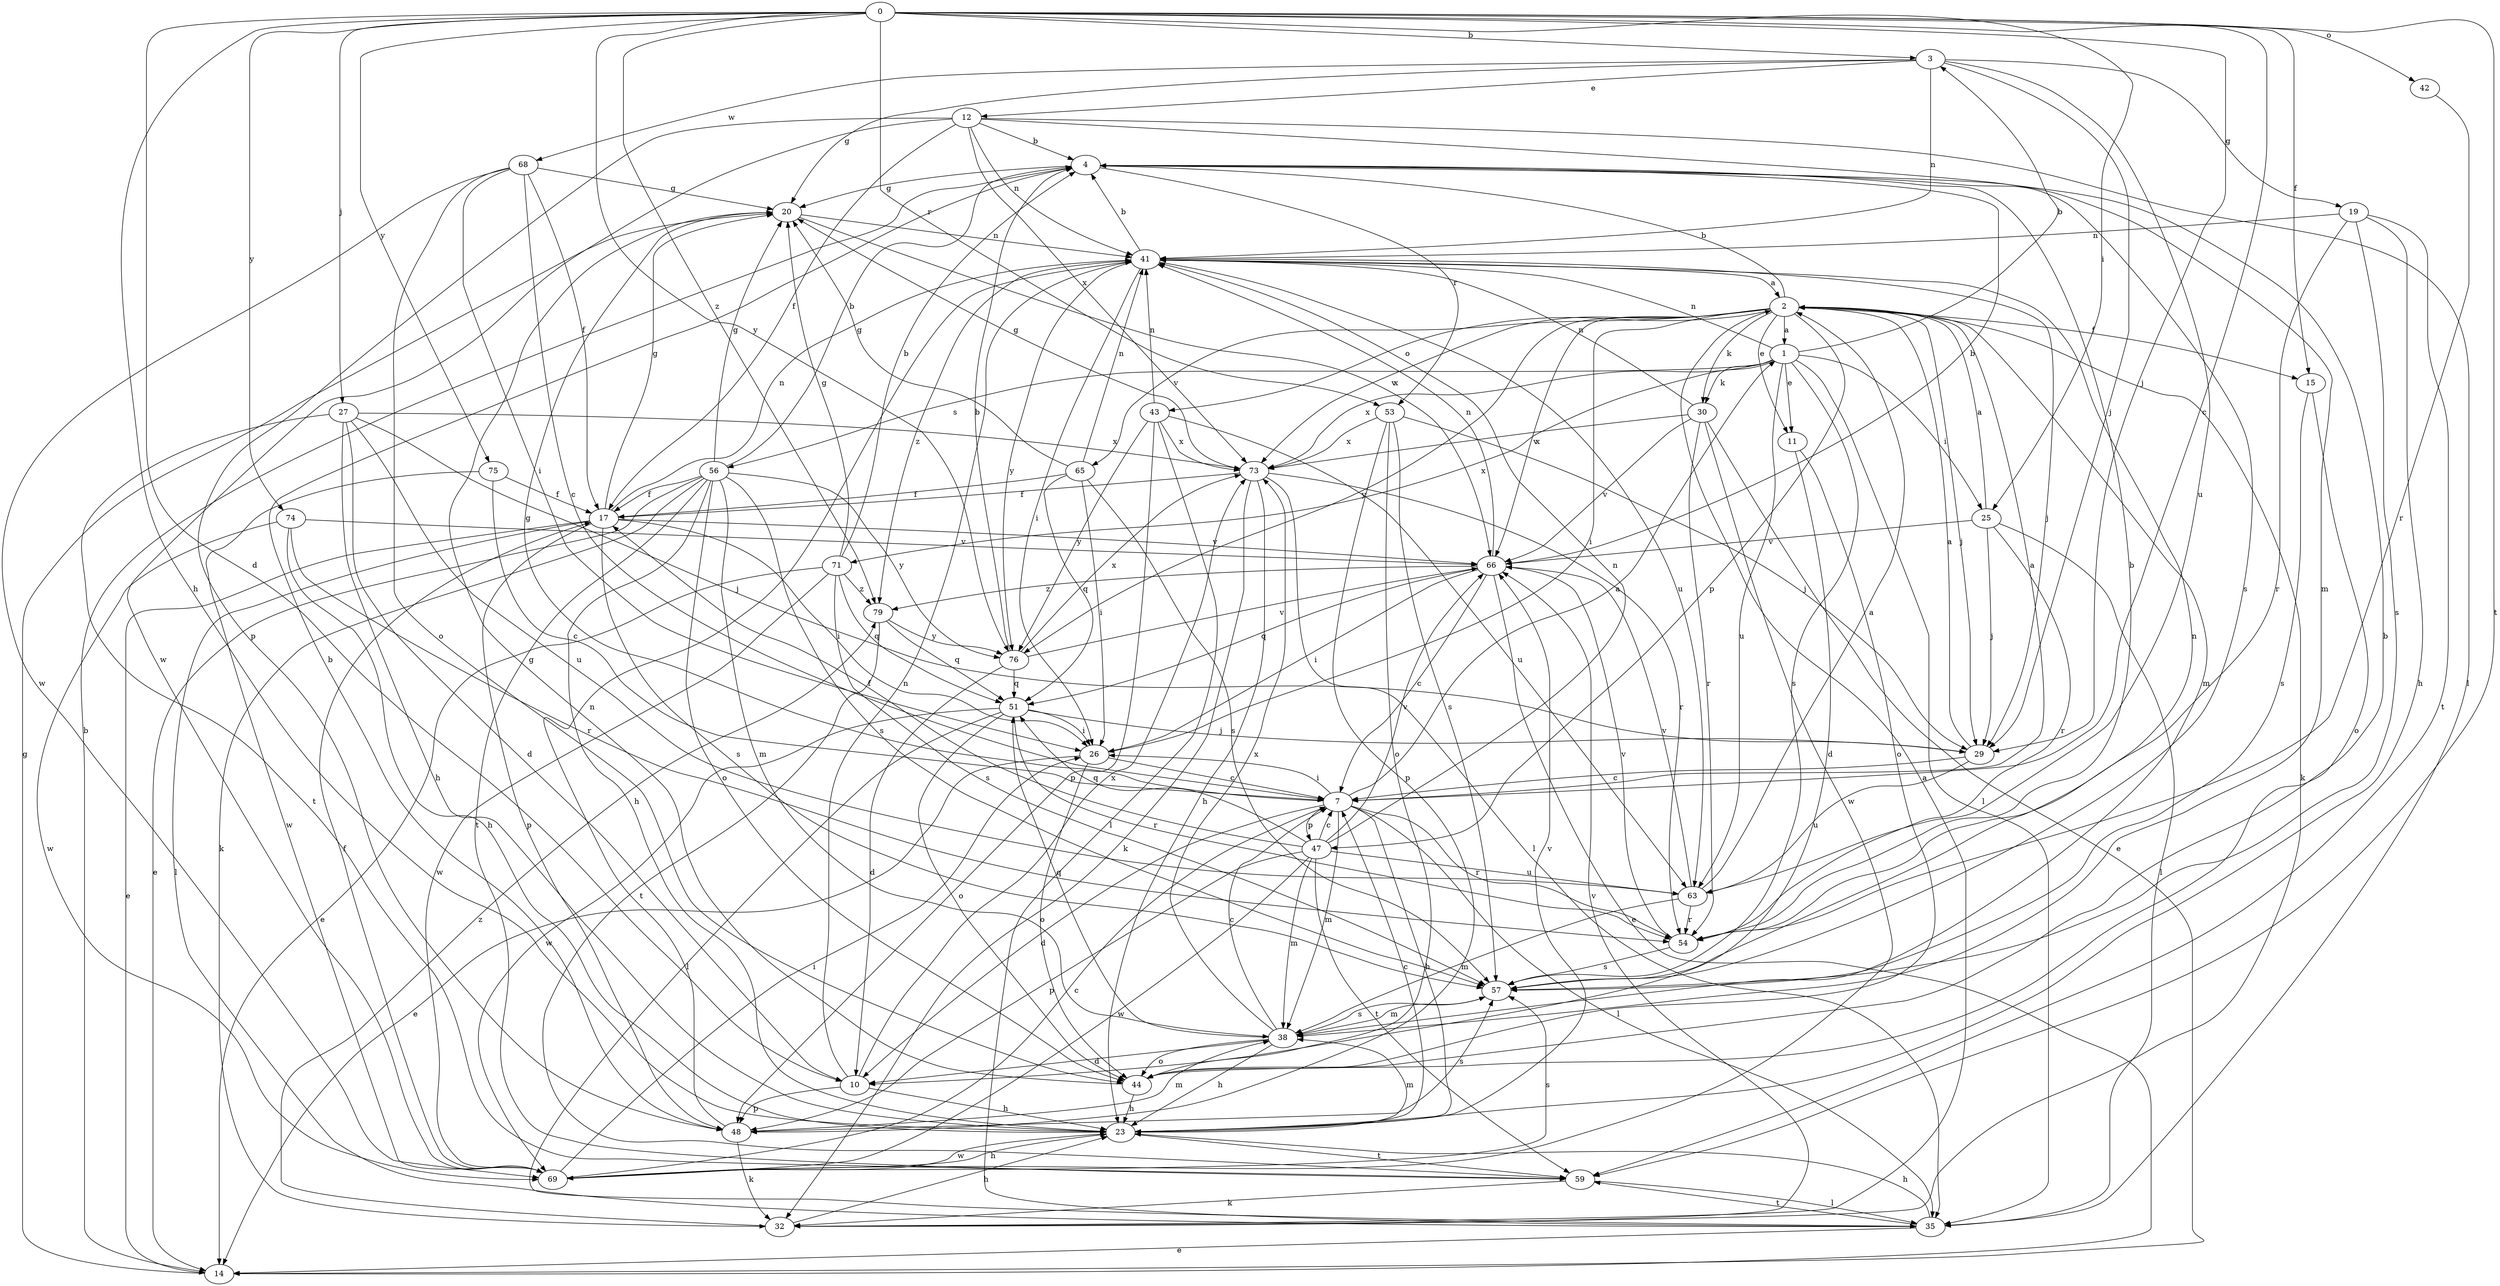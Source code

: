 strict digraph  {
0;
1;
2;
3;
4;
7;
10;
11;
12;
14;
15;
17;
19;
20;
23;
25;
26;
27;
29;
30;
32;
35;
38;
41;
42;
43;
44;
47;
48;
51;
53;
54;
56;
57;
59;
63;
65;
66;
68;
69;
71;
73;
74;
75;
76;
79;
0 -> 3  [label=b];
0 -> 7  [label=c];
0 -> 10  [label=d];
0 -> 15  [label=f];
0 -> 23  [label=h];
0 -> 25  [label=i];
0 -> 27  [label=j];
0 -> 29  [label=j];
0 -> 42  [label=o];
0 -> 53  [label=r];
0 -> 59  [label=t];
0 -> 74  [label=y];
0 -> 75  [label=y];
0 -> 76  [label=y];
0 -> 79  [label=z];
1 -> 3  [label=b];
1 -> 11  [label=e];
1 -> 25  [label=i];
1 -> 30  [label=k];
1 -> 35  [label=l];
1 -> 41  [label=n];
1 -> 56  [label=s];
1 -> 57  [label=s];
1 -> 63  [label=u];
1 -> 71  [label=x];
1 -> 73  [label=x];
2 -> 1  [label=a];
2 -> 4  [label=b];
2 -> 11  [label=e];
2 -> 15  [label=f];
2 -> 26  [label=i];
2 -> 29  [label=j];
2 -> 30  [label=k];
2 -> 32  [label=k];
2 -> 38  [label=m];
2 -> 43  [label=o];
2 -> 47  [label=p];
2 -> 65  [label=v];
2 -> 66  [label=v];
2 -> 73  [label=x];
2 -> 76  [label=y];
3 -> 12  [label=e];
3 -> 19  [label=g];
3 -> 20  [label=g];
3 -> 29  [label=j];
3 -> 41  [label=n];
3 -> 63  [label=u];
3 -> 68  [label=w];
4 -> 20  [label=g];
4 -> 53  [label=r];
4 -> 57  [label=s];
7 -> 1  [label=a];
7 -> 2  [label=a];
7 -> 10  [label=d];
7 -> 20  [label=g];
7 -> 23  [label=h];
7 -> 26  [label=i];
7 -> 35  [label=l];
7 -> 38  [label=m];
7 -> 47  [label=p];
7 -> 54  [label=r];
10 -> 23  [label=h];
10 -> 41  [label=n];
10 -> 48  [label=p];
10 -> 73  [label=x];
11 -> 10  [label=d];
11 -> 44  [label=o];
12 -> 4  [label=b];
12 -> 17  [label=f];
12 -> 35  [label=l];
12 -> 38  [label=m];
12 -> 41  [label=n];
12 -> 48  [label=p];
12 -> 69  [label=w];
12 -> 73  [label=x];
14 -> 4  [label=b];
14 -> 20  [label=g];
15 -> 44  [label=o];
15 -> 57  [label=s];
17 -> 14  [label=e];
17 -> 20  [label=g];
17 -> 26  [label=i];
17 -> 35  [label=l];
17 -> 41  [label=n];
17 -> 48  [label=p];
17 -> 57  [label=s];
17 -> 66  [label=v];
19 -> 23  [label=h];
19 -> 41  [label=n];
19 -> 54  [label=r];
19 -> 57  [label=s];
19 -> 59  [label=t];
20 -> 41  [label=n];
20 -> 66  [label=v];
23 -> 7  [label=c];
23 -> 38  [label=m];
23 -> 59  [label=t];
23 -> 66  [label=v];
23 -> 69  [label=w];
25 -> 2  [label=a];
25 -> 29  [label=j];
25 -> 35  [label=l];
25 -> 54  [label=r];
25 -> 66  [label=v];
26 -> 7  [label=c];
26 -> 14  [label=e];
26 -> 44  [label=o];
27 -> 10  [label=d];
27 -> 23  [label=h];
27 -> 29  [label=j];
27 -> 59  [label=t];
27 -> 63  [label=u];
27 -> 73  [label=x];
29 -> 2  [label=a];
29 -> 7  [label=c];
29 -> 63  [label=u];
30 -> 14  [label=e];
30 -> 41  [label=n];
30 -> 54  [label=r];
30 -> 66  [label=v];
30 -> 69  [label=w];
30 -> 73  [label=x];
32 -> 2  [label=a];
32 -> 23  [label=h];
32 -> 66  [label=v];
32 -> 79  [label=z];
35 -> 14  [label=e];
35 -> 23  [label=h];
35 -> 59  [label=t];
38 -> 7  [label=c];
38 -> 10  [label=d];
38 -> 23  [label=h];
38 -> 44  [label=o];
38 -> 51  [label=q];
38 -> 57  [label=s];
38 -> 73  [label=x];
41 -> 2  [label=a];
41 -> 4  [label=b];
41 -> 26  [label=i];
41 -> 29  [label=j];
41 -> 63  [label=u];
41 -> 76  [label=y];
41 -> 79  [label=z];
42 -> 54  [label=r];
43 -> 35  [label=l];
43 -> 41  [label=n];
43 -> 48  [label=p];
43 -> 63  [label=u];
43 -> 73  [label=x];
43 -> 76  [label=y];
44 -> 4  [label=b];
44 -> 20  [label=g];
44 -> 23  [label=h];
47 -> 7  [label=c];
47 -> 17  [label=f];
47 -> 38  [label=m];
47 -> 41  [label=n];
47 -> 48  [label=p];
47 -> 51  [label=q];
47 -> 59  [label=t];
47 -> 63  [label=u];
47 -> 66  [label=v];
47 -> 69  [label=w];
48 -> 4  [label=b];
48 -> 32  [label=k];
48 -> 38  [label=m];
48 -> 41  [label=n];
48 -> 57  [label=s];
51 -> 26  [label=i];
51 -> 29  [label=j];
51 -> 35  [label=l];
51 -> 44  [label=o];
51 -> 54  [label=r];
51 -> 69  [label=w];
53 -> 29  [label=j];
53 -> 44  [label=o];
53 -> 48  [label=p];
53 -> 57  [label=s];
53 -> 73  [label=x];
54 -> 4  [label=b];
54 -> 57  [label=s];
54 -> 66  [label=v];
56 -> 4  [label=b];
56 -> 14  [label=e];
56 -> 17  [label=f];
56 -> 20  [label=g];
56 -> 23  [label=h];
56 -> 32  [label=k];
56 -> 38  [label=m];
56 -> 44  [label=o];
56 -> 57  [label=s];
56 -> 59  [label=t];
56 -> 76  [label=y];
57 -> 38  [label=m];
57 -> 41  [label=n];
59 -> 32  [label=k];
59 -> 35  [label=l];
63 -> 2  [label=a];
63 -> 38  [label=m];
63 -> 54  [label=r];
63 -> 66  [label=v];
65 -> 17  [label=f];
65 -> 20  [label=g];
65 -> 26  [label=i];
65 -> 41  [label=n];
65 -> 51  [label=q];
65 -> 57  [label=s];
66 -> 4  [label=b];
66 -> 7  [label=c];
66 -> 14  [label=e];
66 -> 26  [label=i];
66 -> 41  [label=n];
66 -> 51  [label=q];
66 -> 79  [label=z];
68 -> 7  [label=c];
68 -> 17  [label=f];
68 -> 20  [label=g];
68 -> 26  [label=i];
68 -> 44  [label=o];
68 -> 69  [label=w];
69 -> 7  [label=c];
69 -> 17  [label=f];
69 -> 23  [label=h];
69 -> 26  [label=i];
69 -> 57  [label=s];
71 -> 4  [label=b];
71 -> 14  [label=e];
71 -> 20  [label=g];
71 -> 51  [label=q];
71 -> 57  [label=s];
71 -> 69  [label=w];
71 -> 79  [label=z];
73 -> 17  [label=f];
73 -> 20  [label=g];
73 -> 23  [label=h];
73 -> 32  [label=k];
73 -> 35  [label=l];
73 -> 54  [label=r];
74 -> 23  [label=h];
74 -> 54  [label=r];
74 -> 66  [label=v];
74 -> 69  [label=w];
75 -> 7  [label=c];
75 -> 17  [label=f];
75 -> 69  [label=w];
76 -> 4  [label=b];
76 -> 10  [label=d];
76 -> 51  [label=q];
76 -> 66  [label=v];
76 -> 73  [label=x];
79 -> 51  [label=q];
79 -> 59  [label=t];
79 -> 76  [label=y];
}
